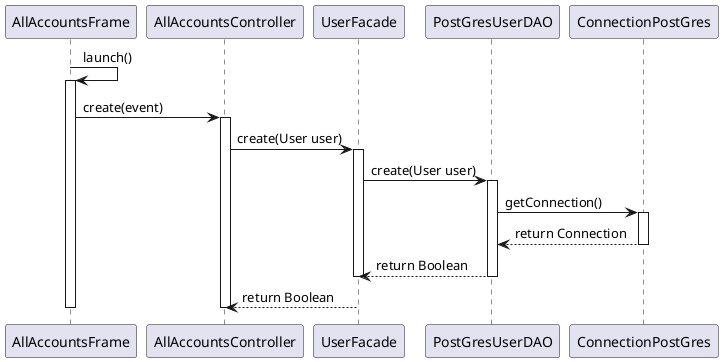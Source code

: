 
@startuml create

AllAccountsFrame -> AllAccountsFrame : launch()
activate AllAccountsFrame

AllAccountsFrame -> AllAccountsController: create(event)
activate AllAccountsController

AllAccountsController -> UserFacade: create(User user)
activate UserFacade

UserFacade -> PostGresUserDAO : create(User user)
activate PostGresUserDAO

PostGresUserDAO -> ConnectionPostGres : getConnection()
activate ConnectionPostGres
ConnectionPostGres --> PostGresUserDAO : return Connection
deactivate ConnectionPostGres
PostGresUserDAO --> UserFacade : return Boolean
deactivate PostGresUserDAO
deactivate UserFacade

UserFacade --> AllAccountsController : return Boolean
deactivate AllAccountsController
deactivate AllAccountsFrame

@enduml
